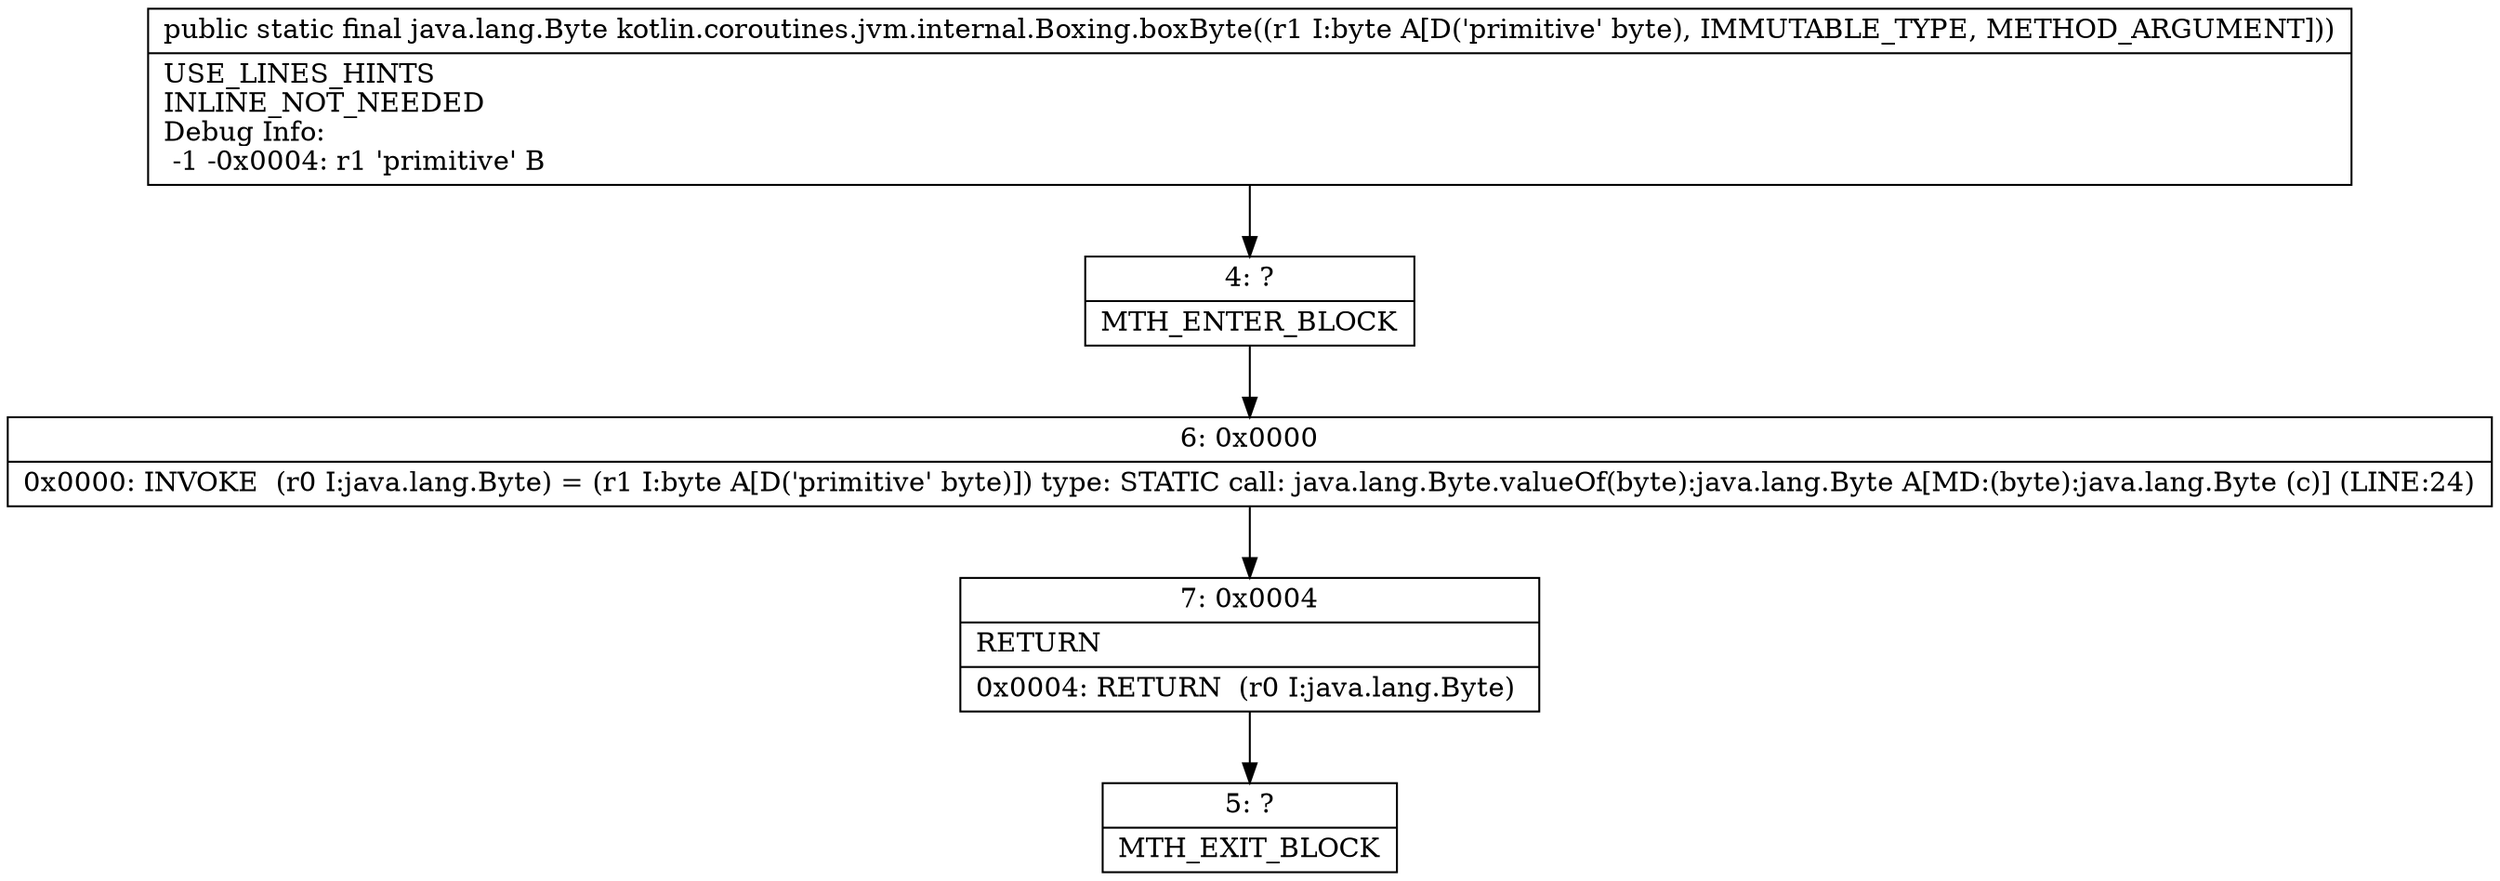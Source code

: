 digraph "CFG forkotlin.coroutines.jvm.internal.Boxing.boxByte(B)Ljava\/lang\/Byte;" {
Node_4 [shape=record,label="{4\:\ ?|MTH_ENTER_BLOCK\l}"];
Node_6 [shape=record,label="{6\:\ 0x0000|0x0000: INVOKE  (r0 I:java.lang.Byte) = (r1 I:byte A[D('primitive' byte)]) type: STATIC call: java.lang.Byte.valueOf(byte):java.lang.Byte A[MD:(byte):java.lang.Byte (c)] (LINE:24)\l}"];
Node_7 [shape=record,label="{7\:\ 0x0004|RETURN\l|0x0004: RETURN  (r0 I:java.lang.Byte) \l}"];
Node_5 [shape=record,label="{5\:\ ?|MTH_EXIT_BLOCK\l}"];
MethodNode[shape=record,label="{public static final java.lang.Byte kotlin.coroutines.jvm.internal.Boxing.boxByte((r1 I:byte A[D('primitive' byte), IMMUTABLE_TYPE, METHOD_ARGUMENT]))  | USE_LINES_HINTS\lINLINE_NOT_NEEDED\lDebug Info:\l  \-1 \-0x0004: r1 'primitive' B\l}"];
MethodNode -> Node_4;Node_4 -> Node_6;
Node_6 -> Node_7;
Node_7 -> Node_5;
}

